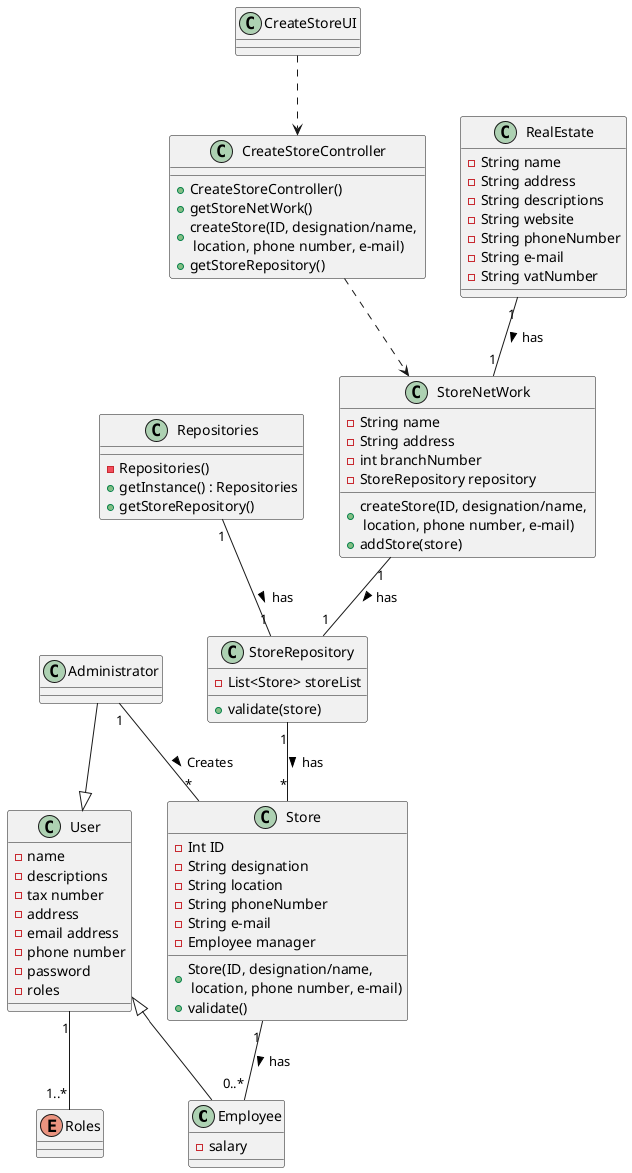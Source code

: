 @startuml
'skinparam monochrome true
skinparam packageStyle rectangle
skinparam shadowing false
skinparam linetype polyline
'skinparam linetype orto

class Employee extends User{
    -salary
}
enum Roles{

}
class User{
    - name
    - descriptions
    - tax number
    - address
    - email address
    - phone number
    - password
    - roles

}

class Repositories {
    - Repositories()
    + getInstance() : Repositories
    + getStoreRepository()
}

class CreateStoreUI{
}
class CreateStoreController{
    + CreateStoreController()
    + getStoreNetWork()
    + createStore(ID, designation/name, \n location, phone number, e-mail)
    + getStoreRepository()
}
'left to right direction

class RealEstate{
    - String name
    - String address
    - String descriptions
    - String website
    - String phoneNumber
    - String e-mail
    - String vatNumber
}
class StoreNetWork{
    + createStore(ID, designation/name, \n location, phone number, e-mail)
    + addStore(store)
    - String name
    - String address
    - int branchNumber
    - StoreRepository repository
}
class Administrator{
}
class Store{
    + Store(ID, designation/name, \n location, phone number, e-mail)
    + validate()
    - Int ID
    - String designation
    - String location
    - String phoneNumber
    - String e-mail
    - Employee manager

}

class StoreRepository{
    - List<Store> storeList
    + validate(store)

}

RealEstate "1" --"1" StoreNetWork : > has
CreateStoreUI ..> CreateStoreController
CreateStoreController ..> StoreNetWork
Repositories "1"--"1" StoreRepository : > has
StoreRepository "1"--"*" Store : > has


Administrator --|> User
User "1"--"1..*" Roles
Administrator "1"--"*" Store : > Creates
StoreNetWork "1"--"1" StoreRepository : > has
Store "1"--"0..*" Employee : > has

@enduml